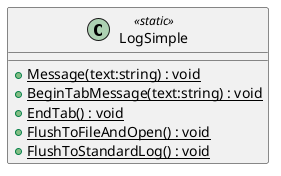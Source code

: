 @startuml
class LogSimple <<static>> {
    + {static} Message(text:string) : void
    + {static} BeginTabMessage(text:string) : void
    + {static} EndTab() : void
    + {static} FlushToFileAndOpen() : void
    + {static} FlushToStandardLog() : void
}
@enduml
